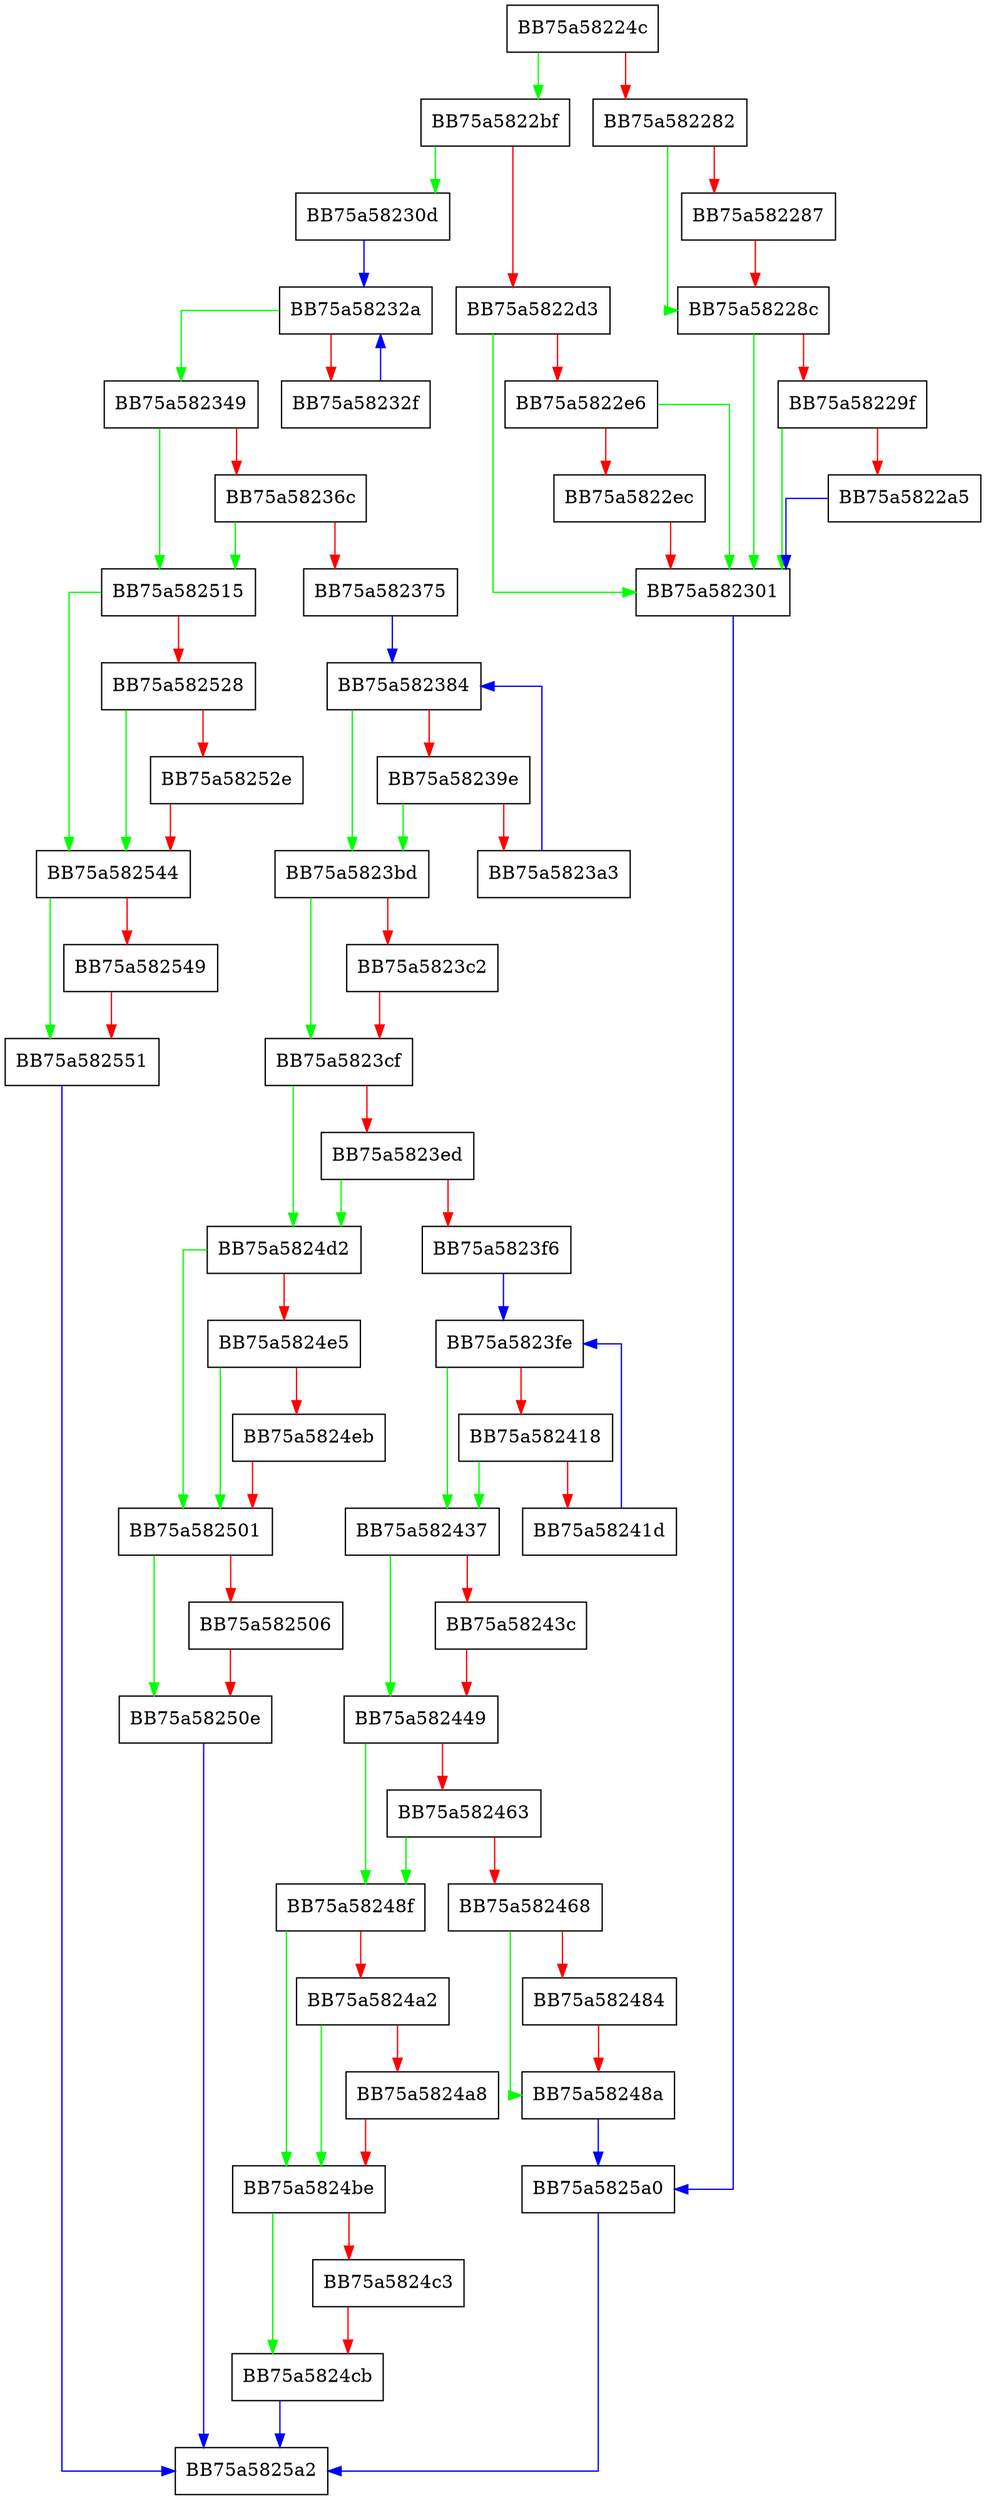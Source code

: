 digraph LoadCopyAccelerationConfigs {
  node [shape="box"];
  graph [splines=ortho];
  BB75a58224c -> BB75a5822bf [color="green"];
  BB75a58224c -> BB75a582282 [color="red"];
  BB75a582282 -> BB75a58228c [color="green"];
  BB75a582282 -> BB75a582287 [color="red"];
  BB75a582287 -> BB75a58228c [color="red"];
  BB75a58228c -> BB75a582301 [color="green"];
  BB75a58228c -> BB75a58229f [color="red"];
  BB75a58229f -> BB75a582301 [color="green"];
  BB75a58229f -> BB75a5822a5 [color="red"];
  BB75a5822a5 -> BB75a582301 [color="blue"];
  BB75a5822bf -> BB75a58230d [color="green"];
  BB75a5822bf -> BB75a5822d3 [color="red"];
  BB75a5822d3 -> BB75a582301 [color="green"];
  BB75a5822d3 -> BB75a5822e6 [color="red"];
  BB75a5822e6 -> BB75a582301 [color="green"];
  BB75a5822e6 -> BB75a5822ec [color="red"];
  BB75a5822ec -> BB75a582301 [color="red"];
  BB75a582301 -> BB75a5825a0 [color="blue"];
  BB75a58230d -> BB75a58232a [color="blue"];
  BB75a58232a -> BB75a582349 [color="green"];
  BB75a58232a -> BB75a58232f [color="red"];
  BB75a58232f -> BB75a58232a [color="blue"];
  BB75a582349 -> BB75a582515 [color="green"];
  BB75a582349 -> BB75a58236c [color="red"];
  BB75a58236c -> BB75a582515 [color="green"];
  BB75a58236c -> BB75a582375 [color="red"];
  BB75a582375 -> BB75a582384 [color="blue"];
  BB75a582384 -> BB75a5823bd [color="green"];
  BB75a582384 -> BB75a58239e [color="red"];
  BB75a58239e -> BB75a5823bd [color="green"];
  BB75a58239e -> BB75a5823a3 [color="red"];
  BB75a5823a3 -> BB75a582384 [color="blue"];
  BB75a5823bd -> BB75a5823cf [color="green"];
  BB75a5823bd -> BB75a5823c2 [color="red"];
  BB75a5823c2 -> BB75a5823cf [color="red"];
  BB75a5823cf -> BB75a5824d2 [color="green"];
  BB75a5823cf -> BB75a5823ed [color="red"];
  BB75a5823ed -> BB75a5824d2 [color="green"];
  BB75a5823ed -> BB75a5823f6 [color="red"];
  BB75a5823f6 -> BB75a5823fe [color="blue"];
  BB75a5823fe -> BB75a582437 [color="green"];
  BB75a5823fe -> BB75a582418 [color="red"];
  BB75a582418 -> BB75a582437 [color="green"];
  BB75a582418 -> BB75a58241d [color="red"];
  BB75a58241d -> BB75a5823fe [color="blue"];
  BB75a582437 -> BB75a582449 [color="green"];
  BB75a582437 -> BB75a58243c [color="red"];
  BB75a58243c -> BB75a582449 [color="red"];
  BB75a582449 -> BB75a58248f [color="green"];
  BB75a582449 -> BB75a582463 [color="red"];
  BB75a582463 -> BB75a58248f [color="green"];
  BB75a582463 -> BB75a582468 [color="red"];
  BB75a582468 -> BB75a58248a [color="green"];
  BB75a582468 -> BB75a582484 [color="red"];
  BB75a582484 -> BB75a58248a [color="red"];
  BB75a58248a -> BB75a5825a0 [color="blue"];
  BB75a58248f -> BB75a5824be [color="green"];
  BB75a58248f -> BB75a5824a2 [color="red"];
  BB75a5824a2 -> BB75a5824be [color="green"];
  BB75a5824a2 -> BB75a5824a8 [color="red"];
  BB75a5824a8 -> BB75a5824be [color="red"];
  BB75a5824be -> BB75a5824cb [color="green"];
  BB75a5824be -> BB75a5824c3 [color="red"];
  BB75a5824c3 -> BB75a5824cb [color="red"];
  BB75a5824cb -> BB75a5825a2 [color="blue"];
  BB75a5824d2 -> BB75a582501 [color="green"];
  BB75a5824d2 -> BB75a5824e5 [color="red"];
  BB75a5824e5 -> BB75a582501 [color="green"];
  BB75a5824e5 -> BB75a5824eb [color="red"];
  BB75a5824eb -> BB75a582501 [color="red"];
  BB75a582501 -> BB75a58250e [color="green"];
  BB75a582501 -> BB75a582506 [color="red"];
  BB75a582506 -> BB75a58250e [color="red"];
  BB75a58250e -> BB75a5825a2 [color="blue"];
  BB75a582515 -> BB75a582544 [color="green"];
  BB75a582515 -> BB75a582528 [color="red"];
  BB75a582528 -> BB75a582544 [color="green"];
  BB75a582528 -> BB75a58252e [color="red"];
  BB75a58252e -> BB75a582544 [color="red"];
  BB75a582544 -> BB75a582551 [color="green"];
  BB75a582544 -> BB75a582549 [color="red"];
  BB75a582549 -> BB75a582551 [color="red"];
  BB75a582551 -> BB75a5825a2 [color="blue"];
  BB75a5825a0 -> BB75a5825a2 [color="blue"];
}